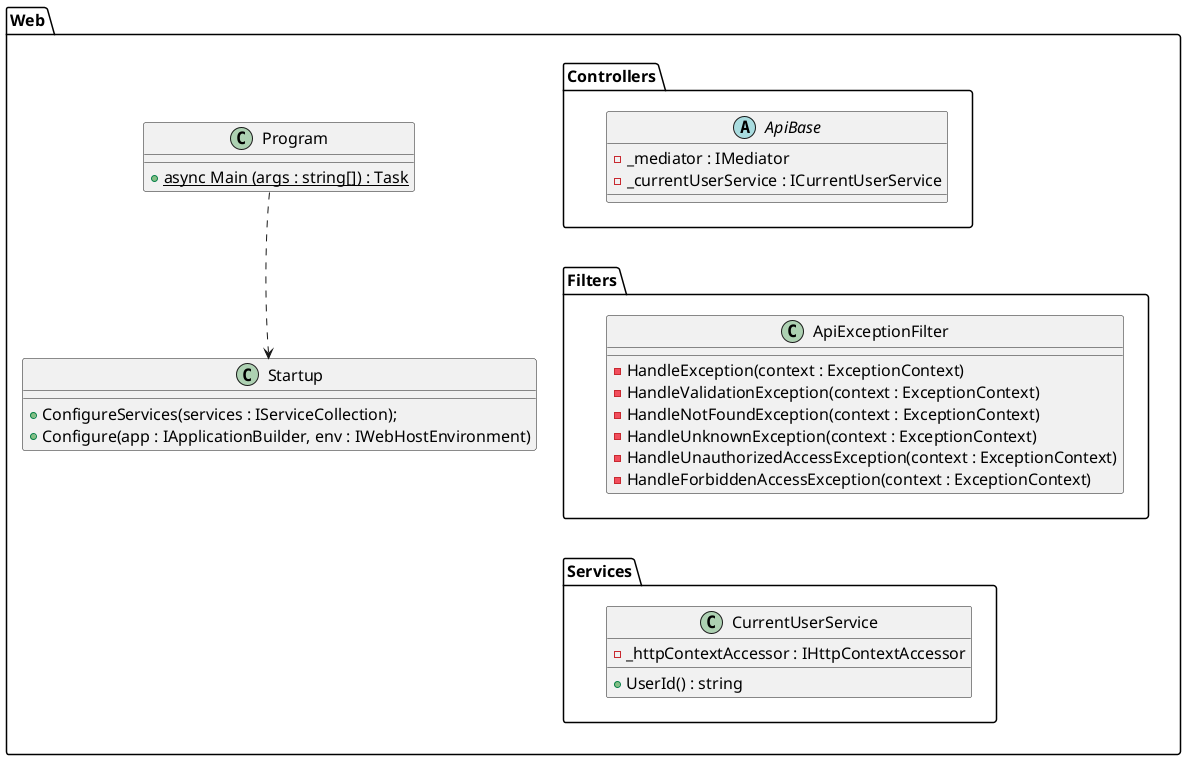 @startuml
skinparam ClassFontSize 16
skinparam PackageFontSize 16
skinparam ClassAttributeFontSize 16 
package Web {
    package Controllers {
        abstract class ApiBase {
            - _mediator : IMediator
            - _currentUserService : ICurrentUserService
        }
    }

    package Filters {
        class ApiExceptionFilter {
            - HandleException(context : ExceptionContext)
            - HandleValidationException(context : ExceptionContext)
            - HandleNotFoundException(context : ExceptionContext)
            - HandleUnknownException(context : ExceptionContext)
            - HandleUnauthorizedAccessException(context : ExceptionContext)
            - HandleForbiddenAccessException(context : ExceptionContext)
        }
    }

    package Services {
        class CurrentUserService {
            - _httpContextAccessor : IHttpContextAccessor

            + UserId() : string
        }
    }

    class Program {
        {static} + async Main (args : string[]) : Task
    }

    class Startup {
        + ConfigureServices(services : IServiceCollection);
        + Configure(app : IApplicationBuilder, env : IWebHostEnvironment)
    }
}

Startup -[hidden]down-> Program
Controllers -[hidden]down-> Filters
Filters -[hidden]down-> Services

Program ..> Startup
@enduml